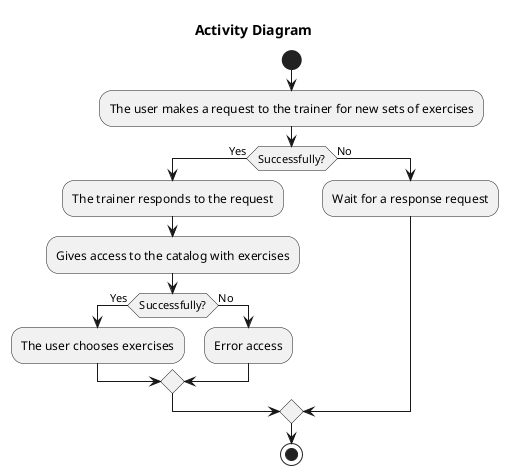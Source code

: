 @startuml
title Activity Diagram 

start
:The user makes a request to the trainer for new sets of exercises;
if (Successfully?) then (Yes)
  :The trainer responds to the request;
  :Gives access to the catalog with exercises;
  if (Successfully?) then (Yes)
    :The user chooses exercises;
  else (No)
    :Error access;
  endif
else (No)
  :Wait for a response request;
endif
stop

@enduml
